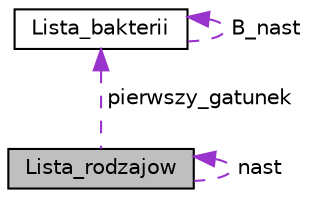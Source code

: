 digraph "Lista_rodzajow"
{
  edge [fontname="Helvetica",fontsize="10",labelfontname="Helvetica",labelfontsize="10"];
  node [fontname="Helvetica",fontsize="10",shape=record];
  Node1 [label="Lista_rodzajow",height=0.2,width=0.4,color="black", fillcolor="grey75", style="filled", fontcolor="black"];
  Node2 -> Node1 [dir="back",color="darkorchid3",fontsize="10",style="dashed",label=" pierwszy_gatunek" ,fontname="Helvetica"];
  Node2 [label="Lista_bakterii",height=0.2,width=0.4,color="black", fillcolor="white", style="filled",URL="$structLista__bakterii.html"];
  Node2 -> Node2 [dir="back",color="darkorchid3",fontsize="10",style="dashed",label=" B_nast" ,fontname="Helvetica"];
  Node1 -> Node1 [dir="back",color="darkorchid3",fontsize="10",style="dashed",label=" nast" ,fontname="Helvetica"];
}
